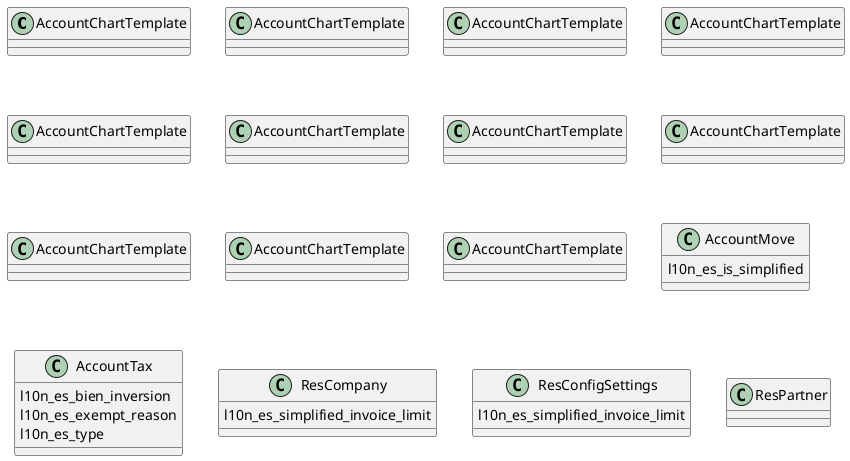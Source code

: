 @startuml classes_l10n_es
set namespaceSeparator none
class "AccountChartTemplate" as odoo_src.odoo.addons.l10n_es.models.template_es_assec.AccountChartTemplate {
}
class "AccountChartTemplate" as odoo_src.odoo.addons.l10n_es.models.template_es_coop_pymes.AccountChartTemplate {
}
class "AccountChartTemplate" as odoo_src.odoo.addons.l10n_es.models.template_es_canary_common.AccountChartTemplate {
}
class "AccountChartTemplate" as odoo_src.odoo.addons.l10n_es.models.template_es_common.AccountChartTemplate {
}
class "AccountChartTemplate" as odoo_src.odoo.addons.l10n_es.models.template_es_common_mainland.AccountChartTemplate {
}
class "AccountChartTemplate" as odoo_src.odoo.addons.l10n_es.models.template_es_coop_full.AccountChartTemplate {
}
class "AccountChartTemplate" as odoo_src.odoo.addons.l10n_es.models.template_es_canary_pymes.AccountChartTemplate {
}
class "AccountChartTemplate" as odoo_src.odoo.addons.l10n_es.models.template_es_canary_assoc.AccountChartTemplate {
}
class "AccountChartTemplate" as odoo_src.odoo.addons.l10n_es.models.template_es_pymes.AccountChartTemplate {
}
class "AccountChartTemplate" as odoo_src.odoo.addons.l10n_es.models.template_es_canary_full.AccountChartTemplate {
}
class "AccountChartTemplate" as odoo_src.odoo.addons.l10n_es.models.template_es_full.AccountChartTemplate {
}
class "AccountMove" as odoo_src.odoo.addons.l10n_es.models.account_move.AccountMove {
  l10n_es_is_simplified
}
class "AccountTax" as odoo_src.odoo.addons.l10n_es.models.account_tax.AccountTax {
  l10n_es_bien_inversion
  l10n_es_exempt_reason
  l10n_es_type
}
class "ResCompany" as odoo_src.odoo.addons.l10n_es.models.res_company.ResCompany {
  l10n_es_simplified_invoice_limit
}
class "ResConfigSettings" as odoo_src.odoo.addons.l10n_es.models.res_config_settings.ResConfigSettings {
  l10n_es_simplified_invoice_limit
}
class "ResPartner" as odoo_src.odoo.addons.l10n_es.models.res_partner.ResPartner {
}
@enduml
